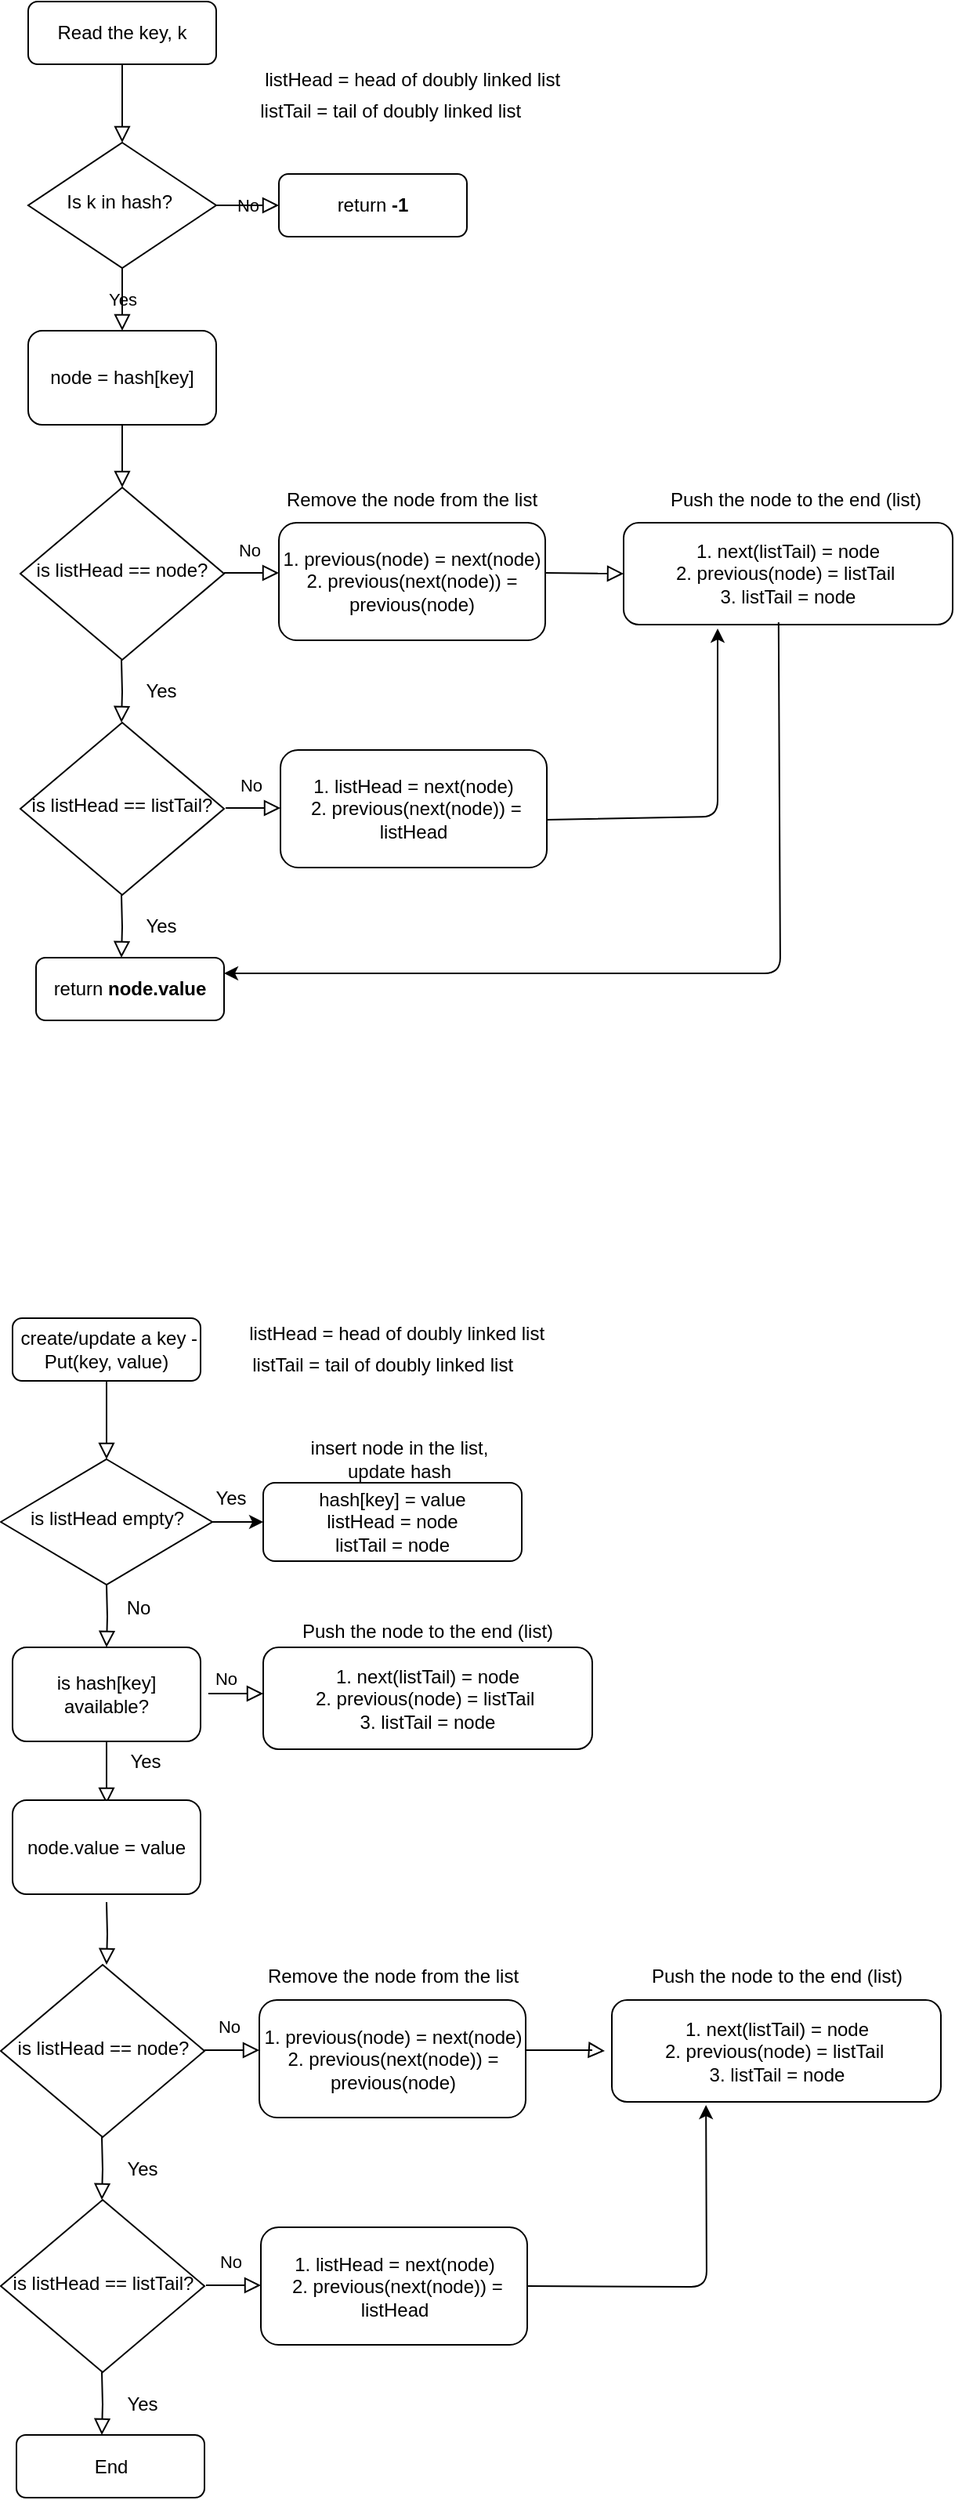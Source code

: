 <mxfile version="14.6.3" type="github">
  <diagram id="C5RBs43oDa-KdzZeNtuy" name="Page-1">
    <mxGraphModel dx="1538" dy="724" grid="1" gridSize="10" guides="1" tooltips="1" connect="1" arrows="1" fold="1" page="1" pageScale="1" pageWidth="827" pageHeight="1169" math="0" shadow="0">
      <root>
        <mxCell id="WIyWlLk6GJQsqaUBKTNV-0" />
        <mxCell id="WIyWlLk6GJQsqaUBKTNV-1" parent="WIyWlLk6GJQsqaUBKTNV-0" />
        <mxCell id="Aa2Io2ZEq4O4G7cOxdsx-27" value="&amp;nbsp;create/update a key - Put(key, value)" style="rounded=1;whiteSpace=wrap;html=1;fontSize=12;glass=0;strokeWidth=1;shadow=0;" vertex="1" parent="WIyWlLk6GJQsqaUBKTNV-1">
          <mxGeometry x="150" y="920" width="120" height="40" as="geometry" />
        </mxCell>
        <mxCell id="Aa2Io2ZEq4O4G7cOxdsx-29" value="is listHead empty?" style="rhombus;whiteSpace=wrap;html=1;shadow=0;fontFamily=Helvetica;fontSize=12;align=center;strokeWidth=1;spacing=6;spacingTop=-4;" vertex="1" parent="WIyWlLk6GJQsqaUBKTNV-1">
          <mxGeometry x="142.5" y="1010" width="135" height="80" as="geometry" />
        </mxCell>
        <mxCell id="Aa2Io2ZEq4O4G7cOxdsx-30" value="" style="rounded=0;html=1;jettySize=auto;orthogonalLoop=1;fontSize=11;endArrow=block;endFill=0;endSize=8;strokeWidth=1;shadow=0;labelBackgroundColor=none;edgeStyle=orthogonalEdgeStyle;" edge="1" parent="WIyWlLk6GJQsqaUBKTNV-1" source="Aa2Io2ZEq4O4G7cOxdsx-27" target="Aa2Io2ZEq4O4G7cOxdsx-29">
          <mxGeometry x="145" y="920" as="geometry" />
        </mxCell>
        <mxCell id="Aa2Io2ZEq4O4G7cOxdsx-31" value="hash[key] = value&lt;br&gt;listHead = node&lt;br&gt;listTail = node" style="rounded=1;whiteSpace=wrap;html=1;fontSize=12;glass=0;strokeWidth=1;shadow=0;" vertex="1" parent="WIyWlLk6GJQsqaUBKTNV-1">
          <mxGeometry x="310" y="1025" width="165" height="50" as="geometry" />
        </mxCell>
        <mxCell id="Aa2Io2ZEq4O4G7cOxdsx-33" value="" style="rounded=0;html=1;jettySize=auto;orthogonalLoop=1;fontSize=11;endArrow=block;endFill=0;endSize=8;strokeWidth=1;shadow=0;labelBackgroundColor=none;edgeStyle=orthogonalEdgeStyle;exitX=0.5;exitY=1;exitDx=0;exitDy=0;" edge="1" parent="WIyWlLk6GJQsqaUBKTNV-1" source="Aa2Io2ZEq4O4G7cOxdsx-34">
          <mxGeometry x="145" y="920" as="geometry">
            <mxPoint as="offset" />
            <mxPoint x="210" y="1210" as="sourcePoint" />
            <mxPoint x="210" y="1230" as="targetPoint" />
            <Array as="points" />
          </mxGeometry>
        </mxCell>
        <mxCell id="Aa2Io2ZEq4O4G7cOxdsx-34" value="is hash[key] available?" style="rounded=1;whiteSpace=wrap;html=1;" vertex="1" parent="WIyWlLk6GJQsqaUBKTNV-1">
          <mxGeometry x="150" y="1130" width="120" height="60" as="geometry" />
        </mxCell>
        <mxCell id="Aa2Io2ZEq4O4G7cOxdsx-36" value="listHead = head of doubly linked list&amp;nbsp;" style="text;html=1;strokeColor=none;fillColor=none;align=center;verticalAlign=middle;whiteSpace=wrap;rounded=0;" vertex="1" parent="WIyWlLk6GJQsqaUBKTNV-1">
          <mxGeometry x="294" y="920" width="206" height="20" as="geometry" />
        </mxCell>
        <mxCell id="Aa2Io2ZEq4O4G7cOxdsx-37" value="listTail = tail of doubly linked list&amp;nbsp;" style="text;html=1;strokeColor=none;fillColor=none;align=center;verticalAlign=middle;whiteSpace=wrap;rounded=0;" vertex="1" parent="WIyWlLk6GJQsqaUBKTNV-1">
          <mxGeometry x="285" y="940" width="206" height="20" as="geometry" />
        </mxCell>
        <mxCell id="Aa2Io2ZEq4O4G7cOxdsx-48" value="" style="rounded=0;html=1;jettySize=auto;orthogonalLoop=1;fontSize=11;endArrow=block;endFill=0;endSize=8;strokeWidth=1;shadow=0;labelBackgroundColor=none;edgeStyle=orthogonalEdgeStyle;exitX=0.5;exitY=1;exitDx=0;exitDy=0;" edge="1" parent="WIyWlLk6GJQsqaUBKTNV-1">
          <mxGeometry x="145" y="820" as="geometry">
            <mxPoint as="offset" />
            <mxPoint x="210" y="1090" as="sourcePoint" />
            <mxPoint x="210" y="1130" as="targetPoint" />
            <Array as="points" />
          </mxGeometry>
        </mxCell>
        <mxCell id="Aa2Io2ZEq4O4G7cOxdsx-53" value="" style="endArrow=classic;html=1;entryX=0;entryY=0.5;entryDx=0;entryDy=0;exitX=1;exitY=0.5;exitDx=0;exitDy=0;" edge="1" parent="WIyWlLk6GJQsqaUBKTNV-1" source="Aa2Io2ZEq4O4G7cOxdsx-29" target="Aa2Io2ZEq4O4G7cOxdsx-31">
          <mxGeometry width="50" height="50" relative="1" as="geometry">
            <mxPoint x="505" y="1250" as="sourcePoint" />
            <mxPoint x="555" y="1200" as="targetPoint" />
          </mxGeometry>
        </mxCell>
        <mxCell id="Aa2Io2ZEq4O4G7cOxdsx-54" value="insert node in the list, update hash" style="text;html=1;strokeColor=none;fillColor=none;align=center;verticalAlign=middle;whiteSpace=wrap;rounded=0;" vertex="1" parent="WIyWlLk6GJQsqaUBKTNV-1">
          <mxGeometry x="337" y="1000" width="120" height="20" as="geometry" />
        </mxCell>
        <mxCell id="Aa2Io2ZEq4O4G7cOxdsx-55" value="Yes" style="text;html=1;strokeColor=none;fillColor=none;align=center;verticalAlign=middle;whiteSpace=wrap;rounded=0;" vertex="1" parent="WIyWlLk6GJQsqaUBKTNV-1">
          <mxGeometry x="285" y="1030" width="9" height="10" as="geometry" />
        </mxCell>
        <mxCell id="Aa2Io2ZEq4O4G7cOxdsx-57" value="No" style="text;html=1;strokeColor=none;fillColor=none;align=center;verticalAlign=middle;whiteSpace=wrap;rounded=0;" vertex="1" parent="WIyWlLk6GJQsqaUBKTNV-1">
          <mxGeometry x="225.5" y="1100" width="9" height="10" as="geometry" />
        </mxCell>
        <mxCell id="Aa2Io2ZEq4O4G7cOxdsx-58" value="1. next(listTail) = node &lt;br&gt;2. previous(node) = listTail&amp;nbsp; &lt;br&gt;3. listTail = node" style="rounded=1;whiteSpace=wrap;html=1;fontSize=12;glass=0;strokeWidth=1;shadow=0;" vertex="1" parent="WIyWlLk6GJQsqaUBKTNV-1">
          <mxGeometry x="310" y="1130" width="210" height="65" as="geometry" />
        </mxCell>
        <mxCell id="Aa2Io2ZEq4O4G7cOxdsx-59" value="Push the node to the end (list)" style="text;html=1;strokeColor=none;fillColor=none;align=center;verticalAlign=middle;whiteSpace=wrap;rounded=0;" vertex="1" parent="WIyWlLk6GJQsqaUBKTNV-1">
          <mxGeometry x="325" y="1110" width="180" height="20" as="geometry" />
        </mxCell>
        <mxCell id="Aa2Io2ZEq4O4G7cOxdsx-60" value="No" style="edgeStyle=orthogonalEdgeStyle;rounded=0;html=1;jettySize=auto;orthogonalLoop=1;fontSize=11;endArrow=block;endFill=0;endSize=8;strokeWidth=1;shadow=0;labelBackgroundColor=none;" edge="1" parent="WIyWlLk6GJQsqaUBKTNV-1">
          <mxGeometry x="-5" y="240" as="geometry">
            <mxPoint x="-7" y="-10" as="offset" />
            <mxPoint x="275" y="1159.5" as="sourcePoint" />
            <mxPoint x="310" y="1160" as="targetPoint" />
          </mxGeometry>
        </mxCell>
        <mxCell id="Aa2Io2ZEq4O4G7cOxdsx-62" value="Yes" style="text;html=1;strokeColor=none;fillColor=none;align=center;verticalAlign=middle;whiteSpace=wrap;rounded=0;" vertex="1" parent="WIyWlLk6GJQsqaUBKTNV-1">
          <mxGeometry x="220" y="1195" width="30" height="15" as="geometry" />
        </mxCell>
        <mxCell id="WIyWlLk6GJQsqaUBKTNV-3" value="Read the key, k" style="rounded=1;whiteSpace=wrap;html=1;fontSize=12;glass=0;strokeWidth=1;shadow=0;" parent="WIyWlLk6GJQsqaUBKTNV-1" vertex="1">
          <mxGeometry x="160" y="80" width="120" height="40" as="geometry" />
        </mxCell>
        <mxCell id="WIyWlLk6GJQsqaUBKTNV-4" value="Yes" style="rounded=0;html=1;jettySize=auto;orthogonalLoop=1;fontSize=11;endArrow=block;endFill=0;endSize=8;strokeWidth=1;shadow=0;labelBackgroundColor=none;edgeStyle=orthogonalEdgeStyle;" parent="WIyWlLk6GJQsqaUBKTNV-1" source="WIyWlLk6GJQsqaUBKTNV-6" edge="1">
          <mxGeometry x="155" y="80" as="geometry">
            <mxPoint as="offset" />
            <mxPoint x="220" y="290" as="targetPoint" />
          </mxGeometry>
        </mxCell>
        <mxCell id="WIyWlLk6GJQsqaUBKTNV-6" value="Is k in hash?&amp;nbsp;" style="rhombus;whiteSpace=wrap;html=1;shadow=0;fontFamily=Helvetica;fontSize=12;align=center;strokeWidth=1;spacing=6;spacingTop=-4;" parent="WIyWlLk6GJQsqaUBKTNV-1" vertex="1">
          <mxGeometry x="160" y="170" width="120" height="80" as="geometry" />
        </mxCell>
        <mxCell id="WIyWlLk6GJQsqaUBKTNV-2" value="" style="rounded=0;html=1;jettySize=auto;orthogonalLoop=1;fontSize=11;endArrow=block;endFill=0;endSize=8;strokeWidth=1;shadow=0;labelBackgroundColor=none;edgeStyle=orthogonalEdgeStyle;" parent="WIyWlLk6GJQsqaUBKTNV-1" source="WIyWlLk6GJQsqaUBKTNV-3" target="WIyWlLk6GJQsqaUBKTNV-6" edge="1">
          <mxGeometry x="155" y="80" as="geometry" />
        </mxCell>
        <mxCell id="WIyWlLk6GJQsqaUBKTNV-7" value="return &lt;b&gt;-1&lt;/b&gt;" style="rounded=1;whiteSpace=wrap;html=1;fontSize=12;glass=0;strokeWidth=1;shadow=0;" parent="WIyWlLk6GJQsqaUBKTNV-1" vertex="1">
          <mxGeometry x="320" y="190" width="120" height="40" as="geometry" />
        </mxCell>
        <mxCell id="WIyWlLk6GJQsqaUBKTNV-5" value="No" style="edgeStyle=orthogonalEdgeStyle;rounded=0;html=1;jettySize=auto;orthogonalLoop=1;fontSize=11;endArrow=block;endFill=0;endSize=8;strokeWidth=1;shadow=0;labelBackgroundColor=none;" parent="WIyWlLk6GJQsqaUBKTNV-1" source="WIyWlLk6GJQsqaUBKTNV-6" target="WIyWlLk6GJQsqaUBKTNV-7" edge="1">
          <mxGeometry x="155" y="80" as="geometry">
            <mxPoint as="offset" />
          </mxGeometry>
        </mxCell>
        <mxCell id="WIyWlLk6GJQsqaUBKTNV-8" value="" style="rounded=0;html=1;jettySize=auto;orthogonalLoop=1;fontSize=11;endArrow=block;endFill=0;endSize=8;strokeWidth=1;shadow=0;labelBackgroundColor=none;edgeStyle=orthogonalEdgeStyle;exitX=0.5;exitY=1;exitDx=0;exitDy=0;" parent="WIyWlLk6GJQsqaUBKTNV-1" source="Aa2Io2ZEq4O4G7cOxdsx-2" edge="1">
          <mxGeometry x="155" y="80" as="geometry">
            <mxPoint as="offset" />
            <mxPoint x="220" y="370" as="sourcePoint" />
            <mxPoint x="220" y="390" as="targetPoint" />
            <Array as="points" />
          </mxGeometry>
        </mxCell>
        <mxCell id="Aa2Io2ZEq4O4G7cOxdsx-2" value="node = hash[key]" style="rounded=1;whiteSpace=wrap;html=1;" vertex="1" parent="WIyWlLk6GJQsqaUBKTNV-1">
          <mxGeometry x="160" y="290" width="120" height="60" as="geometry" />
        </mxCell>
        <mxCell id="Aa2Io2ZEq4O4G7cOxdsx-4" value="is listHead == node?" style="rhombus;whiteSpace=wrap;html=1;shadow=0;fontFamily=Helvetica;fontSize=12;align=center;strokeWidth=1;spacing=6;spacingTop=-4;" vertex="1" parent="WIyWlLk6GJQsqaUBKTNV-1">
          <mxGeometry x="155" y="390" width="130" height="110" as="geometry" />
        </mxCell>
        <mxCell id="Aa2Io2ZEq4O4G7cOxdsx-5" value="listHead = head of doubly linked list&amp;nbsp;" style="text;html=1;strokeColor=none;fillColor=none;align=center;verticalAlign=middle;whiteSpace=wrap;rounded=0;" vertex="1" parent="WIyWlLk6GJQsqaUBKTNV-1">
          <mxGeometry x="304" y="120" width="206" height="20" as="geometry" />
        </mxCell>
        <mxCell id="Aa2Io2ZEq4O4G7cOxdsx-6" value="listTail = tail of doubly linked list&amp;nbsp;" style="text;html=1;strokeColor=none;fillColor=none;align=center;verticalAlign=middle;whiteSpace=wrap;rounded=0;" vertex="1" parent="WIyWlLk6GJQsqaUBKTNV-1">
          <mxGeometry x="290" y="140" width="206" height="20" as="geometry" />
        </mxCell>
        <mxCell id="Aa2Io2ZEq4O4G7cOxdsx-7" value="1. previous(node) = next(node) 2. previous(next(node)) = previous(node)" style="rounded=1;whiteSpace=wrap;html=1;fontSize=12;glass=0;strokeWidth=1;shadow=0;" vertex="1" parent="WIyWlLk6GJQsqaUBKTNV-1">
          <mxGeometry x="320" y="412.5" width="170" height="75" as="geometry" />
        </mxCell>
        <mxCell id="Aa2Io2ZEq4O4G7cOxdsx-8" value="No" style="edgeStyle=orthogonalEdgeStyle;rounded=0;html=1;jettySize=auto;orthogonalLoop=1;fontSize=11;endArrow=block;endFill=0;endSize=8;strokeWidth=1;shadow=0;labelBackgroundColor=none;" edge="1" parent="WIyWlLk6GJQsqaUBKTNV-1">
          <mxGeometry as="geometry">
            <mxPoint x="-2" y="-15" as="offset" />
            <mxPoint x="285" y="444.5" as="sourcePoint" />
            <mxPoint x="320" y="445" as="targetPoint" />
          </mxGeometry>
        </mxCell>
        <mxCell id="Aa2Io2ZEq4O4G7cOxdsx-10" value="return &lt;b&gt;node.value&lt;/b&gt;" style="rounded=1;whiteSpace=wrap;html=1;fontSize=12;glass=0;strokeWidth=1;shadow=0;" vertex="1" parent="WIyWlLk6GJQsqaUBKTNV-1">
          <mxGeometry x="165" y="690" width="120" height="40" as="geometry" />
        </mxCell>
        <mxCell id="Aa2Io2ZEq4O4G7cOxdsx-12" value="" style="rounded=0;html=1;jettySize=auto;orthogonalLoop=1;fontSize=11;endArrow=block;endFill=0;endSize=8;strokeWidth=1;shadow=0;labelBackgroundColor=none;edgeStyle=orthogonalEdgeStyle;exitX=0.5;exitY=1;exitDx=0;exitDy=0;" edge="1" parent="WIyWlLk6GJQsqaUBKTNV-1">
          <mxGeometry x="155" y="80" as="geometry">
            <mxPoint as="offset" />
            <mxPoint x="219.5" y="500" as="sourcePoint" />
            <mxPoint x="219.5" y="540" as="targetPoint" />
            <Array as="points" />
          </mxGeometry>
        </mxCell>
        <mxCell id="Aa2Io2ZEq4O4G7cOxdsx-16" value="Yes" style="text;html=1;strokeColor=none;fillColor=none;align=center;verticalAlign=middle;whiteSpace=wrap;rounded=0;" vertex="1" parent="WIyWlLk6GJQsqaUBKTNV-1">
          <mxGeometry x="230" y="510" width="30" height="20" as="geometry" />
        </mxCell>
        <mxCell id="Aa2Io2ZEq4O4G7cOxdsx-17" value="1. next(listTail) = node &lt;br&gt;2. previous(node) = listTail&amp;nbsp; &lt;br&gt;3. listTail = node" style="rounded=1;whiteSpace=wrap;html=1;fontSize=12;glass=0;strokeWidth=1;shadow=0;" vertex="1" parent="WIyWlLk6GJQsqaUBKTNV-1">
          <mxGeometry x="540" y="412.5" width="210" height="65" as="geometry" />
        </mxCell>
        <mxCell id="Aa2Io2ZEq4O4G7cOxdsx-18" value="" style="edgeStyle=orthogonalEdgeStyle;rounded=0;html=1;jettySize=auto;orthogonalLoop=1;fontSize=11;endArrow=block;endFill=0;endSize=8;strokeWidth=1;shadow=0;labelBackgroundColor=none;entryX=0;entryY=0.5;entryDx=0;entryDy=0;" edge="1" parent="WIyWlLk6GJQsqaUBKTNV-1" target="Aa2Io2ZEq4O4G7cOxdsx-17">
          <mxGeometry x="155" y="80" as="geometry">
            <mxPoint as="offset" />
            <mxPoint x="490" y="444.5" as="sourcePoint" />
            <mxPoint x="530" y="444.5" as="targetPoint" />
          </mxGeometry>
        </mxCell>
        <mxCell id="Aa2Io2ZEq4O4G7cOxdsx-20" value="" style="endArrow=classic;html=1;exitX=0.471;exitY=0.977;exitDx=0;exitDy=0;exitPerimeter=0;entryX=1;entryY=0.25;entryDx=0;entryDy=0;" edge="1" parent="WIyWlLk6GJQsqaUBKTNV-1" source="Aa2Io2ZEq4O4G7cOxdsx-17" target="Aa2Io2ZEq4O4G7cOxdsx-10">
          <mxGeometry x="155" y="80" width="50" height="50" as="geometry">
            <mxPoint x="660" y="560" as="sourcePoint" />
            <mxPoint x="290" y="680" as="targetPoint" />
            <Array as="points">
              <mxPoint x="640" y="700" />
              <mxPoint x="480" y="700" />
            </Array>
          </mxGeometry>
        </mxCell>
        <mxCell id="Aa2Io2ZEq4O4G7cOxdsx-23" value="Remove the node from the list" style="text;html=1;strokeColor=none;fillColor=none;align=center;verticalAlign=middle;whiteSpace=wrap;rounded=0;" vertex="1" parent="WIyWlLk6GJQsqaUBKTNV-1">
          <mxGeometry x="315" y="387.5" width="180" height="20" as="geometry" />
        </mxCell>
        <mxCell id="Aa2Io2ZEq4O4G7cOxdsx-24" value="Push the node to the end (list)" style="text;html=1;strokeColor=none;fillColor=none;align=center;verticalAlign=middle;whiteSpace=wrap;rounded=0;" vertex="1" parent="WIyWlLk6GJQsqaUBKTNV-1">
          <mxGeometry x="560" y="387.5" width="180" height="20" as="geometry" />
        </mxCell>
        <mxCell id="Aa2Io2ZEq4O4G7cOxdsx-63" value="is listHead == listTail?" style="rhombus;whiteSpace=wrap;html=1;shadow=0;fontFamily=Helvetica;fontSize=12;align=center;strokeWidth=1;spacing=6;spacingTop=-4;" vertex="1" parent="WIyWlLk6GJQsqaUBKTNV-1">
          <mxGeometry x="155" y="540" width="130" height="110" as="geometry" />
        </mxCell>
        <mxCell id="Aa2Io2ZEq4O4G7cOxdsx-64" value="" style="rounded=0;html=1;jettySize=auto;orthogonalLoop=1;fontSize=11;endArrow=block;endFill=0;endSize=8;strokeWidth=1;shadow=0;labelBackgroundColor=none;edgeStyle=orthogonalEdgeStyle;exitX=0.5;exitY=1;exitDx=0;exitDy=0;" edge="1" parent="WIyWlLk6GJQsqaUBKTNV-1">
          <mxGeometry x="155" y="230" as="geometry">
            <mxPoint as="offset" />
            <mxPoint x="219.5" y="650" as="sourcePoint" />
            <mxPoint x="219.5" y="690" as="targetPoint" />
            <Array as="points" />
          </mxGeometry>
        </mxCell>
        <mxCell id="Aa2Io2ZEq4O4G7cOxdsx-65" value="Yes" style="text;html=1;strokeColor=none;fillColor=none;align=center;verticalAlign=middle;whiteSpace=wrap;rounded=0;" vertex="1" parent="WIyWlLk6GJQsqaUBKTNV-1">
          <mxGeometry x="230" y="660" width="30" height="20" as="geometry" />
        </mxCell>
        <mxCell id="Aa2Io2ZEq4O4G7cOxdsx-67" value="1. listHead = next(node)&lt;br&gt;&amp;nbsp;2. previous(next(node)) = listHead" style="rounded=1;whiteSpace=wrap;html=1;fontSize=12;glass=0;strokeWidth=1;shadow=0;" vertex="1" parent="WIyWlLk6GJQsqaUBKTNV-1">
          <mxGeometry x="321" y="557.5" width="170" height="75" as="geometry" />
        </mxCell>
        <mxCell id="Aa2Io2ZEq4O4G7cOxdsx-68" value="No" style="edgeStyle=orthogonalEdgeStyle;rounded=0;html=1;jettySize=auto;orthogonalLoop=1;fontSize=11;endArrow=block;endFill=0;endSize=8;strokeWidth=1;shadow=0;labelBackgroundColor=none;" edge="1" parent="WIyWlLk6GJQsqaUBKTNV-1">
          <mxGeometry x="1" y="150" as="geometry">
            <mxPoint x="-2" y="-15" as="offset" />
            <mxPoint x="286" y="594.5" as="sourcePoint" />
            <mxPoint x="321" y="595" as="targetPoint" />
          </mxGeometry>
        </mxCell>
        <mxCell id="Aa2Io2ZEq4O4G7cOxdsx-69" value="" style="endArrow=classic;html=1;exitX=1;exitY=0.593;exitDx=0;exitDy=0;exitPerimeter=0;" edge="1" parent="WIyWlLk6GJQsqaUBKTNV-1" source="Aa2Io2ZEq4O4G7cOxdsx-67">
          <mxGeometry width="50" height="50" relative="1" as="geometry">
            <mxPoint x="510" y="620" as="sourcePoint" />
            <mxPoint x="600" y="480" as="targetPoint" />
            <Array as="points">
              <mxPoint x="600" y="600" />
            </Array>
          </mxGeometry>
        </mxCell>
        <mxCell id="Aa2Io2ZEq4O4G7cOxdsx-70" value="is listHead == node?" style="rhombus;whiteSpace=wrap;html=1;shadow=0;fontFamily=Helvetica;fontSize=12;align=center;strokeWidth=1;spacing=6;spacingTop=-4;" vertex="1" parent="WIyWlLk6GJQsqaUBKTNV-1">
          <mxGeometry x="142.5" y="1332.5" width="130" height="110" as="geometry" />
        </mxCell>
        <mxCell id="Aa2Io2ZEq4O4G7cOxdsx-71" value="1. previous(node) = next(node) 2. previous(next(node)) = previous(node)" style="rounded=1;whiteSpace=wrap;html=1;fontSize=12;glass=0;strokeWidth=1;shadow=0;" vertex="1" parent="WIyWlLk6GJQsqaUBKTNV-1">
          <mxGeometry x="307.5" y="1355" width="170" height="75" as="geometry" />
        </mxCell>
        <mxCell id="Aa2Io2ZEq4O4G7cOxdsx-72" value="No" style="edgeStyle=orthogonalEdgeStyle;rounded=0;html=1;jettySize=auto;orthogonalLoop=1;fontSize=11;endArrow=block;endFill=0;endSize=8;strokeWidth=1;shadow=0;labelBackgroundColor=none;" edge="1" parent="WIyWlLk6GJQsqaUBKTNV-1">
          <mxGeometry x="-12.5" y="942.5" as="geometry">
            <mxPoint x="-2" y="-15" as="offset" />
            <mxPoint x="272.5" y="1387" as="sourcePoint" />
            <mxPoint x="307.5" y="1387.5" as="targetPoint" />
          </mxGeometry>
        </mxCell>
        <mxCell id="Aa2Io2ZEq4O4G7cOxdsx-73" value="End" style="rounded=1;whiteSpace=wrap;html=1;fontSize=12;glass=0;strokeWidth=1;shadow=0;" vertex="1" parent="WIyWlLk6GJQsqaUBKTNV-1">
          <mxGeometry x="152.5" y="1632.5" width="120" height="40" as="geometry" />
        </mxCell>
        <mxCell id="Aa2Io2ZEq4O4G7cOxdsx-74" value="" style="rounded=0;html=1;jettySize=auto;orthogonalLoop=1;fontSize=11;endArrow=block;endFill=0;endSize=8;strokeWidth=1;shadow=0;labelBackgroundColor=none;edgeStyle=orthogonalEdgeStyle;exitX=0.5;exitY=1;exitDx=0;exitDy=0;" edge="1" parent="WIyWlLk6GJQsqaUBKTNV-1">
          <mxGeometry x="142.5" y="1022.5" as="geometry">
            <mxPoint as="offset" />
            <mxPoint x="207" y="1442.5" as="sourcePoint" />
            <mxPoint x="207" y="1482.5" as="targetPoint" />
            <Array as="points" />
          </mxGeometry>
        </mxCell>
        <mxCell id="Aa2Io2ZEq4O4G7cOxdsx-75" value="Yes" style="text;html=1;strokeColor=none;fillColor=none;align=center;verticalAlign=middle;whiteSpace=wrap;rounded=0;" vertex="1" parent="WIyWlLk6GJQsqaUBKTNV-1">
          <mxGeometry x="217.5" y="1452.5" width="30" height="20" as="geometry" />
        </mxCell>
        <mxCell id="Aa2Io2ZEq4O4G7cOxdsx-77" value="" style="edgeStyle=orthogonalEdgeStyle;rounded=0;html=1;jettySize=auto;orthogonalLoop=1;fontSize=11;endArrow=block;endFill=0;endSize=8;strokeWidth=1;shadow=0;labelBackgroundColor=none;" edge="1" parent="WIyWlLk6GJQsqaUBKTNV-1">
          <mxGeometry x="142.5" y="1022.5" as="geometry">
            <mxPoint as="offset" />
            <mxPoint x="477.5" y="1387" as="sourcePoint" />
            <mxPoint x="528" y="1387.5" as="targetPoint" />
            <Array as="points">
              <mxPoint x="520" y="1387.5" />
              <mxPoint x="520" y="1387.5" />
            </Array>
          </mxGeometry>
        </mxCell>
        <mxCell id="Aa2Io2ZEq4O4G7cOxdsx-79" value="Remove the node from the list" style="text;html=1;strokeColor=none;fillColor=none;align=center;verticalAlign=middle;whiteSpace=wrap;rounded=0;" vertex="1" parent="WIyWlLk6GJQsqaUBKTNV-1">
          <mxGeometry x="302.5" y="1330" width="180" height="20" as="geometry" />
        </mxCell>
        <mxCell id="Aa2Io2ZEq4O4G7cOxdsx-80" value="Push the node to the end (list)" style="text;html=1;strokeColor=none;fillColor=none;align=center;verticalAlign=middle;whiteSpace=wrap;rounded=0;" vertex="1" parent="WIyWlLk6GJQsqaUBKTNV-1">
          <mxGeometry x="547.5" y="1330" width="180" height="20" as="geometry" />
        </mxCell>
        <mxCell id="Aa2Io2ZEq4O4G7cOxdsx-81" value="is listHead == listTail?" style="rhombus;whiteSpace=wrap;html=1;shadow=0;fontFamily=Helvetica;fontSize=12;align=center;strokeWidth=1;spacing=6;spacingTop=-4;" vertex="1" parent="WIyWlLk6GJQsqaUBKTNV-1">
          <mxGeometry x="142.5" y="1482.5" width="130" height="110" as="geometry" />
        </mxCell>
        <mxCell id="Aa2Io2ZEq4O4G7cOxdsx-82" value="" style="rounded=0;html=1;jettySize=auto;orthogonalLoop=1;fontSize=11;endArrow=block;endFill=0;endSize=8;strokeWidth=1;shadow=0;labelBackgroundColor=none;edgeStyle=orthogonalEdgeStyle;exitX=0.5;exitY=1;exitDx=0;exitDy=0;" edge="1" parent="WIyWlLk6GJQsqaUBKTNV-1">
          <mxGeometry x="142.5" y="1172.5" as="geometry">
            <mxPoint as="offset" />
            <mxPoint x="207" y="1592.5" as="sourcePoint" />
            <mxPoint x="207" y="1632.5" as="targetPoint" />
            <Array as="points" />
          </mxGeometry>
        </mxCell>
        <mxCell id="Aa2Io2ZEq4O4G7cOxdsx-83" value="Yes" style="text;html=1;strokeColor=none;fillColor=none;align=center;verticalAlign=middle;whiteSpace=wrap;rounded=0;" vertex="1" parent="WIyWlLk6GJQsqaUBKTNV-1">
          <mxGeometry x="217.5" y="1602.5" width="30" height="20" as="geometry" />
        </mxCell>
        <mxCell id="Aa2Io2ZEq4O4G7cOxdsx-84" value="1. listHead = next(node)&lt;br&gt;&amp;nbsp;2. previous(next(node)) = listHead" style="rounded=1;whiteSpace=wrap;html=1;fontSize=12;glass=0;strokeWidth=1;shadow=0;" vertex="1" parent="WIyWlLk6GJQsqaUBKTNV-1">
          <mxGeometry x="308.5" y="1500" width="170" height="75" as="geometry" />
        </mxCell>
        <mxCell id="Aa2Io2ZEq4O4G7cOxdsx-85" value="No" style="edgeStyle=orthogonalEdgeStyle;rounded=0;html=1;jettySize=auto;orthogonalLoop=1;fontSize=11;endArrow=block;endFill=0;endSize=8;strokeWidth=1;shadow=0;labelBackgroundColor=none;" edge="1" parent="WIyWlLk6GJQsqaUBKTNV-1">
          <mxGeometry x="-11.5" y="1092.5" as="geometry">
            <mxPoint x="-2" y="-15" as="offset" />
            <mxPoint x="273.5" y="1537" as="sourcePoint" />
            <mxPoint x="308.5" y="1537.5" as="targetPoint" />
          </mxGeometry>
        </mxCell>
        <mxCell id="Aa2Io2ZEq4O4G7cOxdsx-86" value="" style="endArrow=classic;html=1;exitX=1;exitY=0.5;exitDx=0;exitDy=0;entryX=0.286;entryY=1.031;entryDx=0;entryDy=0;entryPerimeter=0;" edge="1" parent="WIyWlLk6GJQsqaUBKTNV-1" source="Aa2Io2ZEq4O4G7cOxdsx-84" target="Aa2Io2ZEq4O4G7cOxdsx-76">
          <mxGeometry x="142.5" y="1330" width="50" height="50" as="geometry">
            <mxPoint x="497.5" y="1562.5" as="sourcePoint" />
            <mxPoint x="588" y="1432.5" as="targetPoint" />
            <Array as="points">
              <mxPoint x="593" y="1538" />
            </Array>
          </mxGeometry>
        </mxCell>
        <mxCell id="Aa2Io2ZEq4O4G7cOxdsx-76" value="1. next(listTail) = node &lt;br&gt;2. previous(node) = listTail&amp;nbsp; &lt;br&gt;3. listTail = node" style="rounded=1;whiteSpace=wrap;html=1;fontSize=12;glass=0;strokeWidth=1;shadow=0;" vertex="1" parent="WIyWlLk6GJQsqaUBKTNV-1">
          <mxGeometry x="532.5" y="1355" width="210" height="65" as="geometry" />
        </mxCell>
        <mxCell id="Aa2Io2ZEq4O4G7cOxdsx-88" value="node.value = value" style="rounded=1;whiteSpace=wrap;html=1;" vertex="1" parent="WIyWlLk6GJQsqaUBKTNV-1">
          <mxGeometry x="150" y="1227.5" width="120" height="60" as="geometry" />
        </mxCell>
        <mxCell id="Aa2Io2ZEq4O4G7cOxdsx-89" value="" style="rounded=0;html=1;jettySize=auto;orthogonalLoop=1;fontSize=11;endArrow=block;endFill=0;endSize=8;strokeWidth=1;shadow=0;labelBackgroundColor=none;edgeStyle=orthogonalEdgeStyle;exitX=0.5;exitY=1;exitDx=0;exitDy=0;" edge="1" parent="WIyWlLk6GJQsqaUBKTNV-1">
          <mxGeometry x="145" y="1022.5" as="geometry">
            <mxPoint as="offset" />
            <mxPoint x="210" y="1292.5" as="sourcePoint" />
            <mxPoint x="210" y="1332.5" as="targetPoint" />
            <Array as="points" />
          </mxGeometry>
        </mxCell>
      </root>
    </mxGraphModel>
  </diagram>
</mxfile>
